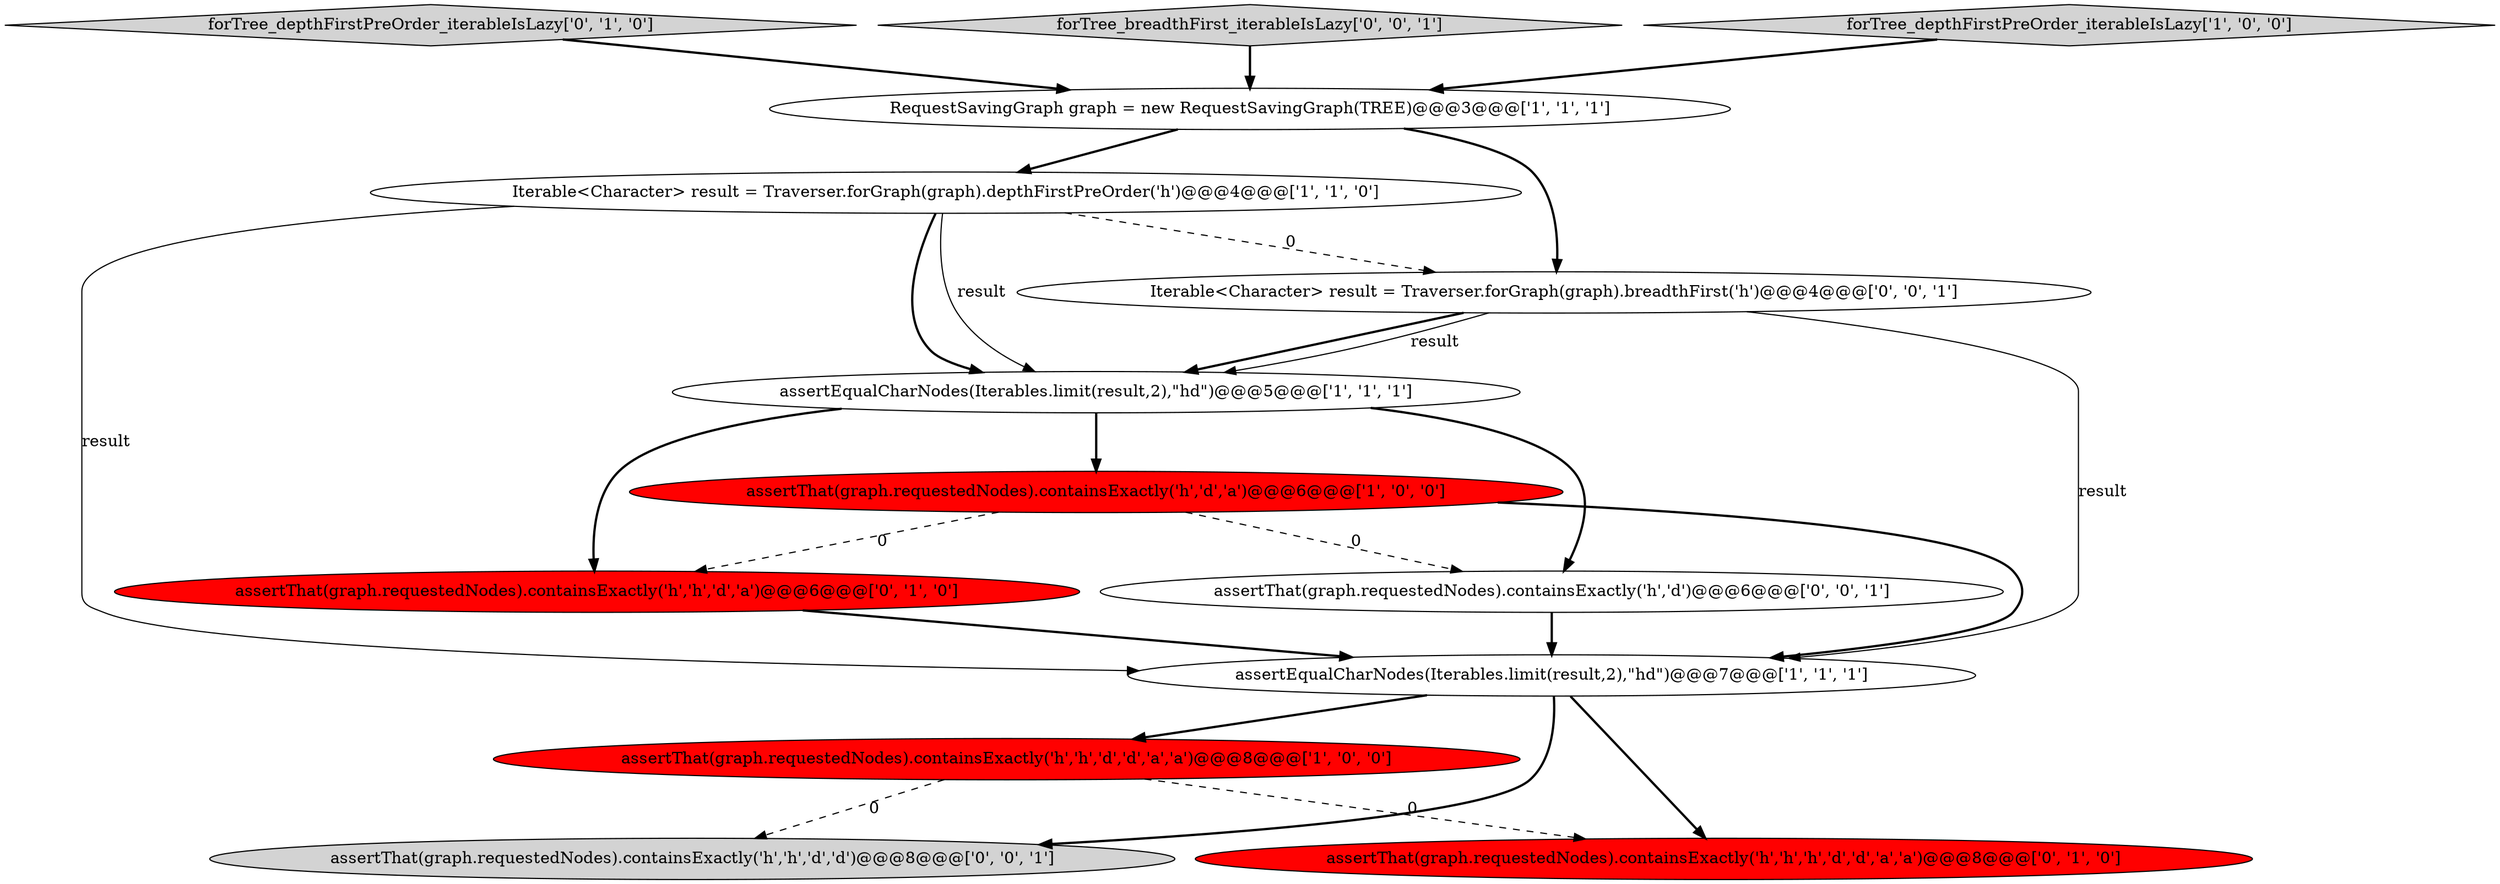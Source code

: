 digraph {
3 [style = filled, label = "assertEqualCharNodes(Iterables.limit(result,2),\"hd\")@@@5@@@['1', '1', '1']", fillcolor = white, shape = ellipse image = "AAA0AAABBB1BBB"];
2 [style = filled, label = "Iterable<Character> result = Traverser.forGraph(graph).depthFirstPreOrder('h')@@@4@@@['1', '1', '0']", fillcolor = white, shape = ellipse image = "AAA0AAABBB1BBB"];
8 [style = filled, label = "assertThat(graph.requestedNodes).containsExactly('h','h','d','a')@@@6@@@['0', '1', '0']", fillcolor = red, shape = ellipse image = "AAA1AAABBB2BBB"];
9 [style = filled, label = "forTree_depthFirstPreOrder_iterableIsLazy['0', '1', '0']", fillcolor = lightgray, shape = diamond image = "AAA0AAABBB2BBB"];
5 [style = filled, label = "RequestSavingGraph graph = new RequestSavingGraph(TREE)@@@3@@@['1', '1', '1']", fillcolor = white, shape = ellipse image = "AAA0AAABBB1BBB"];
13 [style = filled, label = "assertThat(graph.requestedNodes).containsExactly('h','h','d','d')@@@8@@@['0', '0', '1']", fillcolor = lightgray, shape = ellipse image = "AAA0AAABBB3BBB"];
12 [style = filled, label = "assertThat(graph.requestedNodes).containsExactly('h','d')@@@6@@@['0', '0', '1']", fillcolor = white, shape = ellipse image = "AAA0AAABBB3BBB"];
11 [style = filled, label = "forTree_breadthFirst_iterableIsLazy['0', '0', '1']", fillcolor = lightgray, shape = diamond image = "AAA0AAABBB3BBB"];
1 [style = filled, label = "assertThat(graph.requestedNodes).containsExactly('h','d','a')@@@6@@@['1', '0', '0']", fillcolor = red, shape = ellipse image = "AAA1AAABBB1BBB"];
10 [style = filled, label = "Iterable<Character> result = Traverser.forGraph(graph).breadthFirst('h')@@@4@@@['0', '0', '1']", fillcolor = white, shape = ellipse image = "AAA0AAABBB3BBB"];
7 [style = filled, label = "assertThat(graph.requestedNodes).containsExactly('h','h','h','d','d','a','a')@@@8@@@['0', '1', '0']", fillcolor = red, shape = ellipse image = "AAA1AAABBB2BBB"];
0 [style = filled, label = "forTree_depthFirstPreOrder_iterableIsLazy['1', '0', '0']", fillcolor = lightgray, shape = diamond image = "AAA0AAABBB1BBB"];
6 [style = filled, label = "assertThat(graph.requestedNodes).containsExactly('h','h','d','d','a','a')@@@8@@@['1', '0', '0']", fillcolor = red, shape = ellipse image = "AAA1AAABBB1BBB"];
4 [style = filled, label = "assertEqualCharNodes(Iterables.limit(result,2),\"hd\")@@@7@@@['1', '1', '1']", fillcolor = white, shape = ellipse image = "AAA0AAABBB1BBB"];
5->10 [style = bold, label=""];
1->4 [style = bold, label=""];
2->4 [style = solid, label="result"];
3->1 [style = bold, label=""];
10->4 [style = solid, label="result"];
4->6 [style = bold, label=""];
6->7 [style = dashed, label="0"];
2->3 [style = bold, label=""];
4->13 [style = bold, label=""];
10->3 [style = bold, label=""];
3->12 [style = bold, label=""];
4->7 [style = bold, label=""];
2->10 [style = dashed, label="0"];
1->12 [style = dashed, label="0"];
11->5 [style = bold, label=""];
5->2 [style = bold, label=""];
6->13 [style = dashed, label="0"];
12->4 [style = bold, label=""];
3->8 [style = bold, label=""];
9->5 [style = bold, label=""];
1->8 [style = dashed, label="0"];
8->4 [style = bold, label=""];
10->3 [style = solid, label="result"];
2->3 [style = solid, label="result"];
0->5 [style = bold, label=""];
}
